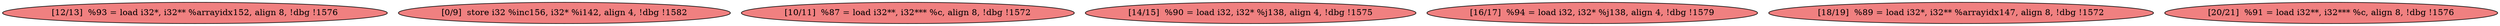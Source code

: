 
digraph G {


node2831 [fillcolor=lightcoral,label="[12/13]  %93 = load i32*, i32** %arrayidx152, align 8, !dbg !1576",shape=ellipse,style=filled ]
node2826 [fillcolor=lightcoral,label="[0/9]  store i32 %inc156, i32* %i142, align 4, !dbg !1582",shape=ellipse,style=filled ]
node2825 [fillcolor=lightcoral,label="[10/11]  %87 = load i32**, i32*** %c, align 8, !dbg !1572",shape=ellipse,style=filled ]
node2827 [fillcolor=lightcoral,label="[14/15]  %90 = load i32, i32* %j138, align 4, !dbg !1575",shape=ellipse,style=filled ]
node2830 [fillcolor=lightcoral,label="[16/17]  %94 = load i32, i32* %j138, align 4, !dbg !1579",shape=ellipse,style=filled ]
node2828 [fillcolor=lightcoral,label="[18/19]  %89 = load i32*, i32** %arrayidx147, align 8, !dbg !1572",shape=ellipse,style=filled ]
node2829 [fillcolor=lightcoral,label="[20/21]  %91 = load i32**, i32*** %c, align 8, !dbg !1576",shape=ellipse,style=filled ]



}
